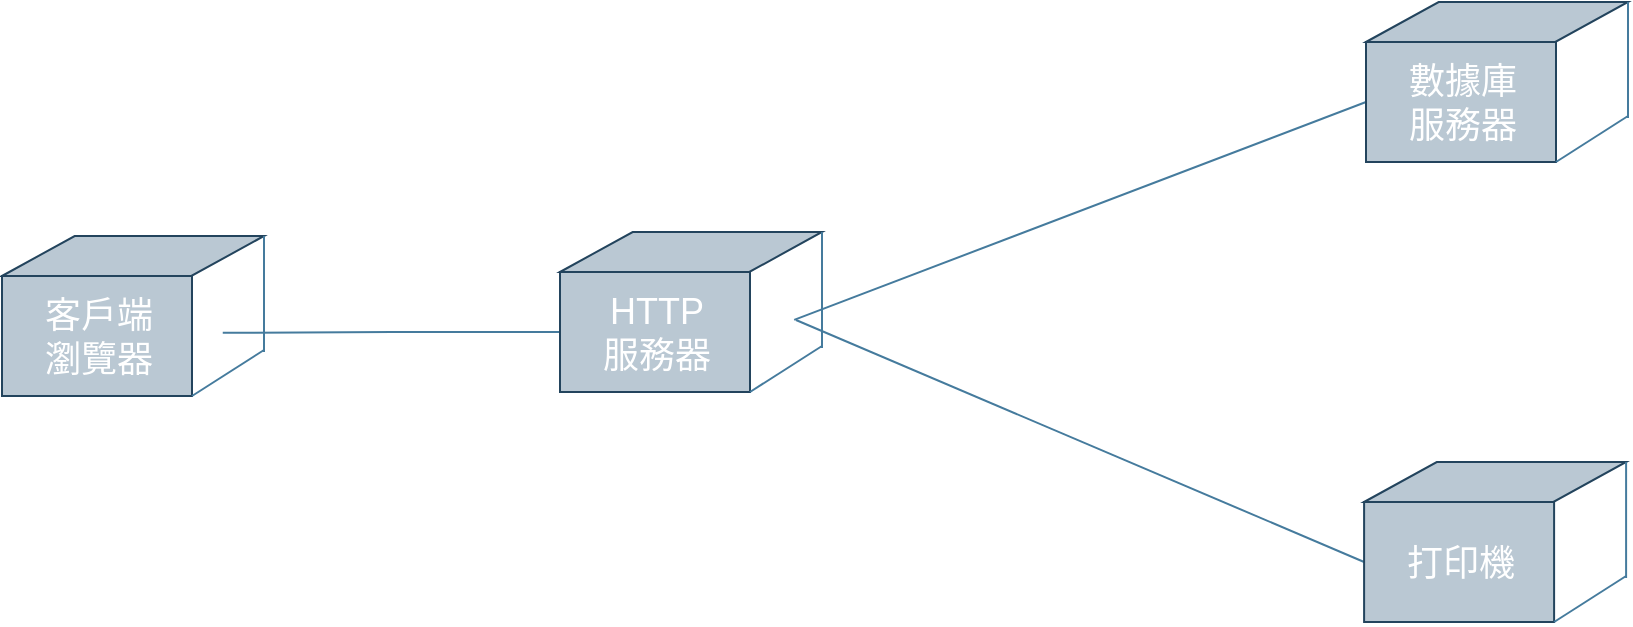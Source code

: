 <mxfile version="22.1.13" type="github">
  <diagram name="第 1 页" id="vJwnFq0vGBrlgj4IsBlW">
    <mxGraphModel dx="992" dy="1742" grid="0" gridSize="10" guides="1" tooltips="1" connect="1" arrows="1" fold="1" page="0" pageScale="1" pageWidth="827" pageHeight="1169" background="#ffffff" math="0" shadow="0">
      <root>
        <mxCell id="0" />
        <mxCell id="1" parent="0" />
        <mxCell id="vUAlOrCR1Cq794fXwW20-5" value="" style="shape=parallelogram;perimeter=parallelogramPerimeter;whiteSpace=wrap;html=1;fixedSize=1;size=36.333;labelBackgroundColor=none;fillColor=#bac8d3;strokeColor=#23445d;" vertex="1" parent="1">
          <mxGeometry x="122" y="-719" width="131" height="20" as="geometry" />
        </mxCell>
        <mxCell id="vUAlOrCR1Cq794fXwW20-8" value="" style="rounded=0;whiteSpace=wrap;html=1;labelBackgroundColor=none;fillColor=#bac8d3;strokeColor=#23445d;" vertex="1" parent="1">
          <mxGeometry x="122" y="-699" width="95" height="60" as="geometry" />
        </mxCell>
        <mxCell id="vUAlOrCR1Cq794fXwW20-10" value="" style="endArrow=none;html=1;rounded=0;labelBackgroundColor=none;strokeColor=#457B9D;fontColor=default;" edge="1" parent="1">
          <mxGeometry width="50" height="50" relative="1" as="geometry">
            <mxPoint x="217" y="-639" as="sourcePoint" />
            <mxPoint x="253" y="-662" as="targetPoint" />
          </mxGeometry>
        </mxCell>
        <mxCell id="vUAlOrCR1Cq794fXwW20-11" value="" style="endArrow=none;html=1;rounded=0;labelBackgroundColor=none;strokeColor=#457B9D;fontColor=default;" edge="1" parent="1">
          <mxGeometry width="50" height="50" relative="1" as="geometry">
            <mxPoint x="253" y="-661" as="sourcePoint" />
            <mxPoint x="253" y="-719" as="targetPoint" />
          </mxGeometry>
        </mxCell>
        <mxCell id="vUAlOrCR1Cq794fXwW20-12" value="&lt;font color=&quot;#ffffff&quot; style=&quot;font-size: 18px;&quot;&gt;客戶端&lt;br&gt;瀏覽器&lt;/font&gt;" style="text;html=1;align=center;verticalAlign=middle;resizable=0;points=[];autosize=1;strokeColor=none;fillColor=none;labelBackgroundColor=none;fontColor=#1D3557;" vertex="1" parent="1">
          <mxGeometry x="133.5" y="-696" width="72" height="55" as="geometry" />
        </mxCell>
        <mxCell id="vUAlOrCR1Cq794fXwW20-13" value="" style="shape=parallelogram;perimeter=parallelogramPerimeter;whiteSpace=wrap;html=1;fixedSize=1;size=36.333;labelBackgroundColor=none;fillColor=#bac8d3;strokeColor=#23445d;" vertex="1" parent="1">
          <mxGeometry x="401" y="-721" width="131" height="20" as="geometry" />
        </mxCell>
        <mxCell id="vUAlOrCR1Cq794fXwW20-35" style="edgeStyle=orthogonalEdgeStyle;rounded=0;orthogonalLoop=1;jettySize=auto;html=1;exitX=0;exitY=0.5;exitDx=0;exitDy=0;strokeColor=#457B9D;fontColor=#1D3557;fillColor=#A8DADC;endArrow=none;endFill=0;" edge="1" parent="1" source="vUAlOrCR1Cq794fXwW20-14">
          <mxGeometry relative="1" as="geometry">
            <mxPoint x="232.381" y="-670.571" as="targetPoint" />
          </mxGeometry>
        </mxCell>
        <mxCell id="vUAlOrCR1Cq794fXwW20-14" value="" style="rounded=0;whiteSpace=wrap;html=1;labelBackgroundColor=none;fillColor=#bac8d3;strokeColor=#23445d;" vertex="1" parent="1">
          <mxGeometry x="401" y="-701" width="95" height="60" as="geometry" />
        </mxCell>
        <mxCell id="vUAlOrCR1Cq794fXwW20-15" value="" style="endArrow=none;html=1;rounded=0;labelBackgroundColor=none;strokeColor=#457B9D;fontColor=default;" edge="1" parent="1">
          <mxGeometry width="50" height="50" relative="1" as="geometry">
            <mxPoint x="496" y="-641" as="sourcePoint" />
            <mxPoint x="532" y="-664" as="targetPoint" />
          </mxGeometry>
        </mxCell>
        <mxCell id="vUAlOrCR1Cq794fXwW20-16" value="" style="endArrow=none;html=1;rounded=0;labelBackgroundColor=none;strokeColor=#457B9D;fontColor=default;" edge="1" parent="1">
          <mxGeometry width="50" height="50" relative="1" as="geometry">
            <mxPoint x="532" y="-663" as="sourcePoint" />
            <mxPoint x="532" y="-721" as="targetPoint" />
          </mxGeometry>
        </mxCell>
        <mxCell id="vUAlOrCR1Cq794fXwW20-17" value="&lt;font color=&quot;#ffffff&quot; style=&quot;font-size: 18px;&quot;&gt;HTTP&lt;br&gt;服務器&lt;/font&gt;" style="text;html=1;align=center;verticalAlign=middle;resizable=0;points=[];autosize=1;strokeColor=none;fillColor=none;labelBackgroundColor=none;fontColor=#1D3557;" vertex="1" parent="1">
          <mxGeometry x="412.5" y="-698" width="72" height="55" as="geometry" />
        </mxCell>
        <mxCell id="vUAlOrCR1Cq794fXwW20-18" value="" style="shape=parallelogram;perimeter=parallelogramPerimeter;whiteSpace=wrap;html=1;fixedSize=1;size=36.333;labelBackgroundColor=none;fillColor=#bac8d3;strokeColor=#23445d;" vertex="1" parent="1">
          <mxGeometry x="804" y="-836" width="131" height="20" as="geometry" />
        </mxCell>
        <mxCell id="vUAlOrCR1Cq794fXwW20-36" style="rounded=0;orthogonalLoop=1;jettySize=auto;html=1;exitX=0;exitY=0.5;exitDx=0;exitDy=0;strokeColor=#457B9D;fontColor=#1D3557;fillColor=#A8DADC;endArrow=none;endFill=0;" edge="1" parent="1" source="vUAlOrCR1Cq794fXwW20-19">
          <mxGeometry relative="1" as="geometry">
            <mxPoint x="518.095" y="-677.048" as="targetPoint" />
          </mxGeometry>
        </mxCell>
        <mxCell id="vUAlOrCR1Cq794fXwW20-19" value="" style="rounded=0;whiteSpace=wrap;html=1;labelBackgroundColor=none;fillColor=#bac8d3;strokeColor=#23445d;" vertex="1" parent="1">
          <mxGeometry x="804" y="-816" width="95" height="60" as="geometry" />
        </mxCell>
        <mxCell id="vUAlOrCR1Cq794fXwW20-20" value="" style="endArrow=none;html=1;rounded=0;labelBackgroundColor=none;strokeColor=#457B9D;fontColor=default;" edge="1" parent="1">
          <mxGeometry width="50" height="50" relative="1" as="geometry">
            <mxPoint x="899" y="-756" as="sourcePoint" />
            <mxPoint x="935" y="-779" as="targetPoint" />
          </mxGeometry>
        </mxCell>
        <mxCell id="vUAlOrCR1Cq794fXwW20-21" value="" style="endArrow=none;html=1;rounded=0;labelBackgroundColor=none;strokeColor=#457B9D;fontColor=default;" edge="1" parent="1">
          <mxGeometry width="50" height="50" relative="1" as="geometry">
            <mxPoint x="935" y="-778" as="sourcePoint" />
            <mxPoint x="935" y="-836" as="targetPoint" />
          </mxGeometry>
        </mxCell>
        <mxCell id="vUAlOrCR1Cq794fXwW20-22" value="&lt;font color=&quot;#ffffff&quot; style=&quot;font-size: 18px;&quot;&gt;數據庫&lt;br&gt;服務器&lt;/font&gt;" style="text;html=1;align=center;verticalAlign=middle;resizable=0;points=[];autosize=1;strokeColor=none;fillColor=none;labelBackgroundColor=none;fontColor=#1D3557;" vertex="1" parent="1">
          <mxGeometry x="815.5" y="-813" width="72" height="55" as="geometry" />
        </mxCell>
        <mxCell id="vUAlOrCR1Cq794fXwW20-28" value="" style="shape=parallelogram;perimeter=parallelogramPerimeter;whiteSpace=wrap;html=1;fixedSize=1;size=36.333;fillColor=#bac8d3;strokeColor=#23445d;labelBackgroundColor=none;" vertex="1" parent="1">
          <mxGeometry x="803.05" y="-606" width="131" height="20" as="geometry" />
        </mxCell>
        <mxCell id="vUAlOrCR1Cq794fXwW20-37" style="rounded=0;orthogonalLoop=1;jettySize=auto;html=1;exitX=0;exitY=0.5;exitDx=0;exitDy=0;strokeColor=#457B9D;fontColor=#1D3557;fillColor=#A8DADC;endArrow=none;endFill=0;" edge="1" parent="1" source="vUAlOrCR1Cq794fXwW20-29">
          <mxGeometry relative="1" as="geometry">
            <mxPoint x="519" y="-677" as="targetPoint" />
          </mxGeometry>
        </mxCell>
        <mxCell id="vUAlOrCR1Cq794fXwW20-29" value="" style="rounded=0;whiteSpace=wrap;html=1;fillColor=#bac8d3;strokeColor=#23445d;labelBackgroundColor=none;" vertex="1" parent="1">
          <mxGeometry x="803.05" y="-586" width="95" height="60" as="geometry" />
        </mxCell>
        <mxCell id="vUAlOrCR1Cq794fXwW20-30" value="" style="endArrow=none;html=1;rounded=0;labelBackgroundColor=none;strokeColor=#457B9D;fontColor=default;" edge="1" parent="1">
          <mxGeometry width="50" height="50" relative="1" as="geometry">
            <mxPoint x="898.05" y="-526" as="sourcePoint" />
            <mxPoint x="934.05" y="-549" as="targetPoint" />
          </mxGeometry>
        </mxCell>
        <mxCell id="vUAlOrCR1Cq794fXwW20-31" value="" style="endArrow=none;html=1;rounded=0;labelBackgroundColor=none;strokeColor=#457B9D;fontColor=default;" edge="1" parent="1">
          <mxGeometry width="50" height="50" relative="1" as="geometry">
            <mxPoint x="934.05" y="-548" as="sourcePoint" />
            <mxPoint x="934.05" y="-606" as="targetPoint" />
          </mxGeometry>
        </mxCell>
        <mxCell id="vUAlOrCR1Cq794fXwW20-32" value="&lt;span style=&quot;font-size: 18px;&quot;&gt;&lt;font color=&quot;#ffffff&quot;&gt;打印機&lt;/font&gt;&lt;/span&gt;" style="text;html=1;align=center;verticalAlign=middle;resizable=0;points=[];autosize=1;strokeColor=none;fillColor=none;labelBackgroundColor=none;fontColor=#1D3557;" vertex="1" parent="1">
          <mxGeometry x="814.55" y="-572" width="72" height="34" as="geometry" />
        </mxCell>
      </root>
    </mxGraphModel>
  </diagram>
</mxfile>
